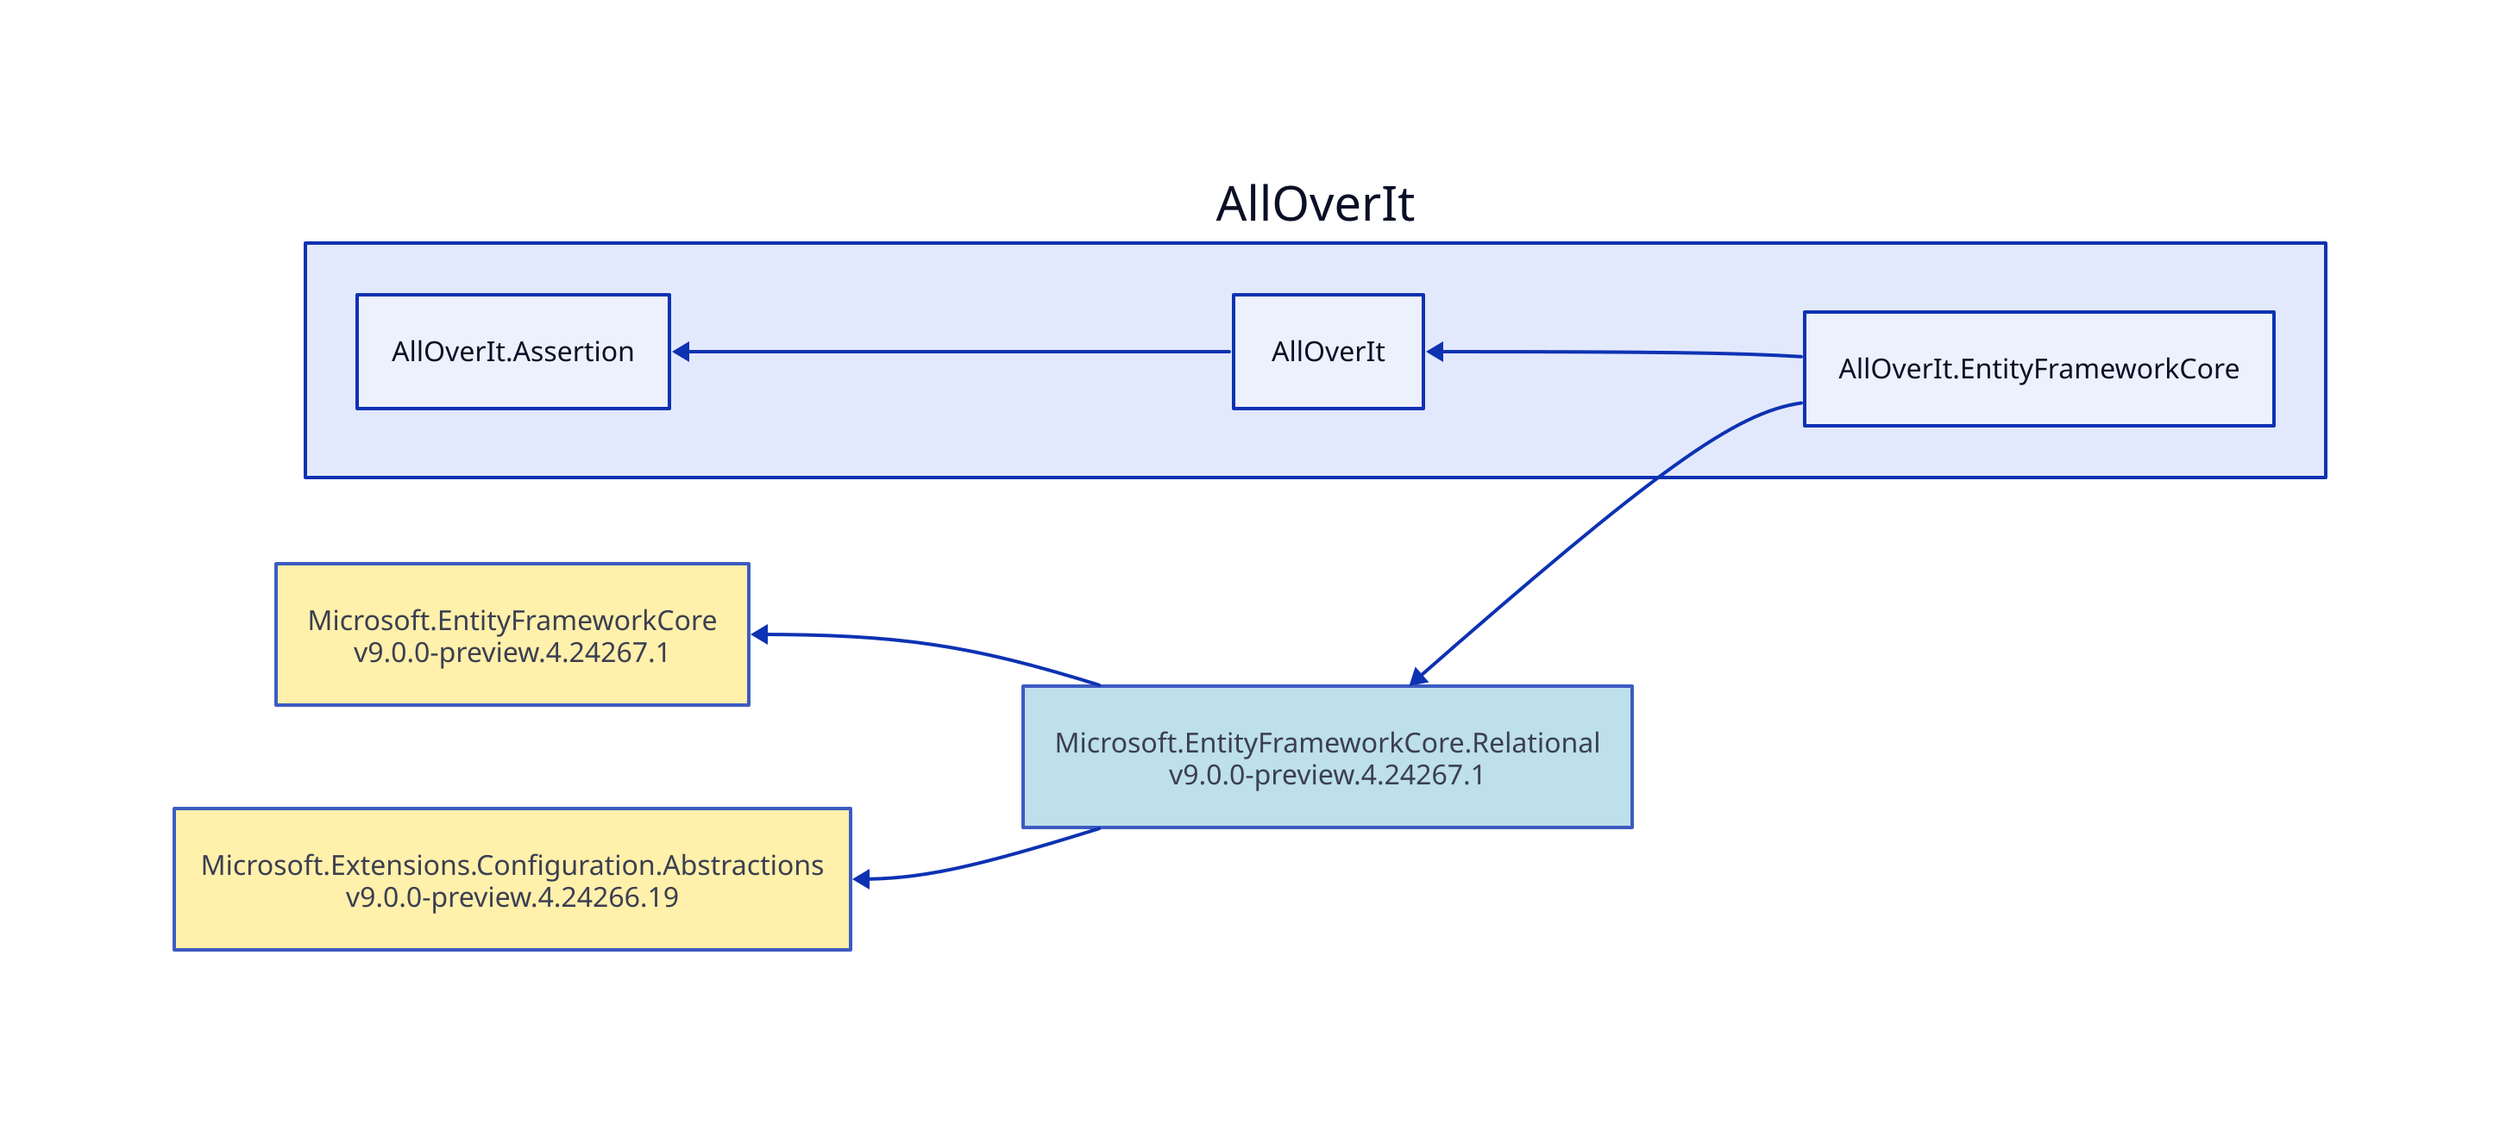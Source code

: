 direction: left

aoi: AllOverIt
aoi.alloverit-entityframeworkcore: AllOverIt.EntityFrameworkCore
microsoft-entityframeworkcore-relational_9-0-0-preview-4-24267-1: Microsoft.EntityFrameworkCore.Relational\nv9.0.0-preview.4.24267.1
microsoft-entityframeworkcore-relational_9-0-0-preview-4-24267-1.style.fill: "#ADD8E6"
microsoft-entityframeworkcore-relational_9-0-0-preview-4-24267-1.style.opacity: 0.8
microsoft-entityframeworkcore_9-0-0-preview-4-24267-1: Microsoft.EntityFrameworkCore\nv9.0.0-preview.4.24267.1
microsoft-entityframeworkcore_9-0-0-preview-4-24267-1.style.fill: "#FFEC96"
microsoft-entityframeworkcore_9-0-0-preview-4-24267-1.style.opacity: 0.8
microsoft-entityframeworkcore_9-0-0-preview-4-24267-1 <- microsoft-entityframeworkcore-relational_9-0-0-preview-4-24267-1
microsoft-extensions-configuration-abstractions_9-0-0-preview-4-24266-19: Microsoft.Extensions.Configuration.Abstractions\nv9.0.0-preview.4.24266.19
microsoft-extensions-configuration-abstractions_9-0-0-preview-4-24266-19.style.fill: "#FFEC96"
microsoft-extensions-configuration-abstractions_9-0-0-preview-4-24266-19.style.opacity: 0.8
microsoft-extensions-configuration-abstractions_9-0-0-preview-4-24266-19 <- microsoft-entityframeworkcore-relational_9-0-0-preview-4-24267-1
microsoft-entityframeworkcore-relational_9-0-0-preview-4-24267-1 <- aoi.alloverit-entityframeworkcore
aoi.alloverit: AllOverIt
aoi.alloverit-assertion: AllOverIt.Assertion
aoi.alloverit-assertion <- aoi.alloverit
aoi.alloverit <- aoi.alloverit-entityframeworkcore
